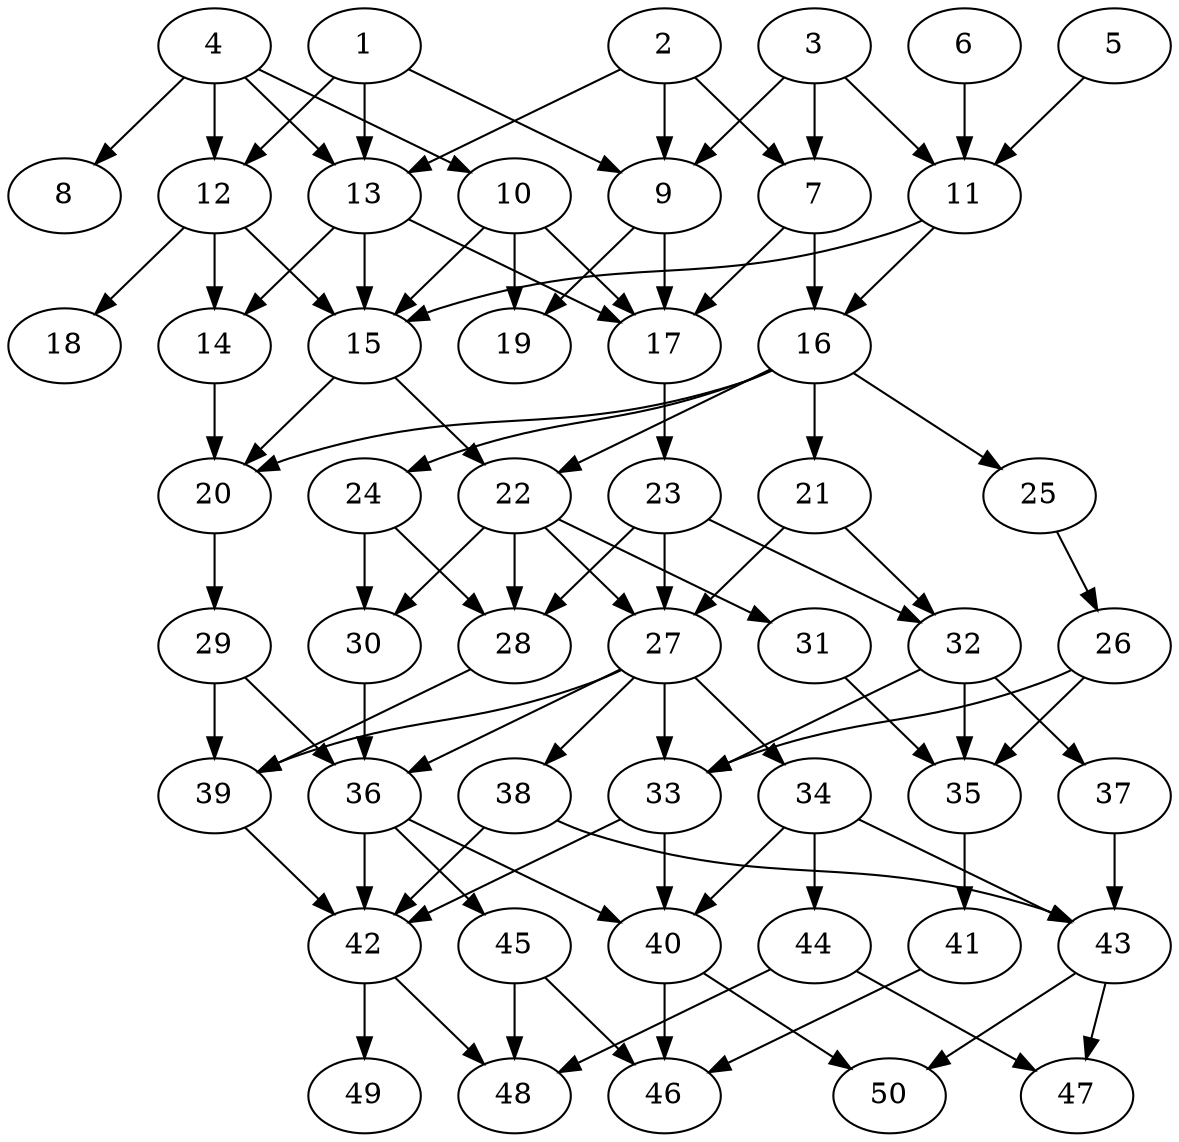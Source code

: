 // DAG automatically generated by daggen at Thu Oct  3 14:07:57 2019
// ./daggen --dot -n 50 --ccr 0.3 --fat 0.5 --regular 0.9 --density 0.5 --mindata 5242880 --maxdata 52428800 
digraph G {
  1 [size="128232107", alpha="0.05", expect_size="38469632"] 
  1 -> 9 [size ="38469632"]
  1 -> 12 [size ="38469632"]
  1 -> 13 [size ="38469632"]
  2 [size="146015573", alpha="0.03", expect_size="43804672"] 
  2 -> 7 [size ="43804672"]
  2 -> 9 [size ="43804672"]
  2 -> 13 [size ="43804672"]
  3 [size="154501120", alpha="0.17", expect_size="46350336"] 
  3 -> 7 [size ="46350336"]
  3 -> 9 [size ="46350336"]
  3 -> 11 [size ="46350336"]
  4 [size="49220267", alpha="0.04", expect_size="14766080"] 
  4 -> 8 [size ="14766080"]
  4 -> 10 [size ="14766080"]
  4 -> 12 [size ="14766080"]
  4 -> 13 [size ="14766080"]
  5 [size="166905173", alpha="0.00", expect_size="50071552"] 
  5 -> 11 [size ="50071552"]
  6 [size="17923413", alpha="0.06", expect_size="5377024"] 
  6 -> 11 [size ="5377024"]
  7 [size="28528640", alpha="0.05", expect_size="8558592"] 
  7 -> 16 [size ="8558592"]
  7 -> 17 [size ="8558592"]
  8 [size="170728107", alpha="0.15", expect_size="51218432"] 
  9 [size="109632853", alpha="0.04", expect_size="32889856"] 
  9 -> 17 [size ="32889856"]
  9 -> 19 [size ="32889856"]
  10 [size="49769813", alpha="0.12", expect_size="14930944"] 
  10 -> 15 [size ="14930944"]
  10 -> 17 [size ="14930944"]
  10 -> 19 [size ="14930944"]
  11 [size="102406827", alpha="0.14", expect_size="30722048"] 
  11 -> 15 [size ="30722048"]
  11 -> 16 [size ="30722048"]
  12 [size="142960640", alpha="0.03", expect_size="42888192"] 
  12 -> 14 [size ="42888192"]
  12 -> 15 [size ="42888192"]
  12 -> 18 [size ="42888192"]
  13 [size="170246827", alpha="0.12", expect_size="51074048"] 
  13 -> 14 [size ="51074048"]
  13 -> 15 [size ="51074048"]
  13 -> 17 [size ="51074048"]
  14 [size="149620053", alpha="0.00", expect_size="44886016"] 
  14 -> 20 [size ="44886016"]
  15 [size="22664533", alpha="0.16", expect_size="6799360"] 
  15 -> 20 [size ="6799360"]
  15 -> 22 [size ="6799360"]
  16 [size="26408960", alpha="0.03", expect_size="7922688"] 
  16 -> 20 [size ="7922688"]
  16 -> 21 [size ="7922688"]
  16 -> 22 [size ="7922688"]
  16 -> 24 [size ="7922688"]
  16 -> 25 [size ="7922688"]
  17 [size="70246400", alpha="0.06", expect_size="21073920"] 
  17 -> 23 [size ="21073920"]
  18 [size="108376747", alpha="0.10", expect_size="32513024"] 
  19 [size="65454080", alpha="0.01", expect_size="19636224"] 
  20 [size="99942400", alpha="0.04", expect_size="29982720"] 
  20 -> 29 [size ="29982720"]
  21 [size="35665920", alpha="0.02", expect_size="10699776"] 
  21 -> 27 [size ="10699776"]
  21 -> 32 [size ="10699776"]
  22 [size="146684587", alpha="0.16", expect_size="44005376"] 
  22 -> 27 [size ="44005376"]
  22 -> 28 [size ="44005376"]
  22 -> 30 [size ="44005376"]
  22 -> 31 [size ="44005376"]
  23 [size="169762133", alpha="0.08", expect_size="50928640"] 
  23 -> 27 [size ="50928640"]
  23 -> 28 [size ="50928640"]
  23 -> 32 [size ="50928640"]
  24 [size="107656533", alpha="0.03", expect_size="32296960"] 
  24 -> 28 [size ="32296960"]
  24 -> 30 [size ="32296960"]
  25 [size="108557653", alpha="0.18", expect_size="32567296"] 
  25 -> 26 [size ="32567296"]
  26 [size="75881813", alpha="0.13", expect_size="22764544"] 
  26 -> 33 [size ="22764544"]
  26 -> 35 [size ="22764544"]
  27 [size="99471360", alpha="0.09", expect_size="29841408"] 
  27 -> 33 [size ="29841408"]
  27 -> 34 [size ="29841408"]
  27 -> 36 [size ="29841408"]
  27 -> 38 [size ="29841408"]
  27 -> 39 [size ="29841408"]
  28 [size="148125013", alpha="0.04", expect_size="44437504"] 
  28 -> 39 [size ="44437504"]
  29 [size="68833280", alpha="0.12", expect_size="20649984"] 
  29 -> 36 [size ="20649984"]
  29 -> 39 [size ="20649984"]
  30 [size="73373013", alpha="0.03", expect_size="22011904"] 
  30 -> 36 [size ="22011904"]
  31 [size="107270827", alpha="0.05", expect_size="32181248"] 
  31 -> 35 [size ="32181248"]
  32 [size="124002987", alpha="0.04", expect_size="37200896"] 
  32 -> 33 [size ="37200896"]
  32 -> 35 [size ="37200896"]
  32 -> 37 [size ="37200896"]
  33 [size="94825813", alpha="0.01", expect_size="28447744"] 
  33 -> 40 [size ="28447744"]
  33 -> 42 [size ="28447744"]
  34 [size="156760747", alpha="0.15", expect_size="47028224"] 
  34 -> 40 [size ="47028224"]
  34 -> 43 [size ="47028224"]
  34 -> 44 [size ="47028224"]
  35 [size="26989227", alpha="0.11", expect_size="8096768"] 
  35 -> 41 [size ="8096768"]
  36 [size="169506133", alpha="0.07", expect_size="50851840"] 
  36 -> 40 [size ="50851840"]
  36 -> 42 [size ="50851840"]
  36 -> 45 [size ="50851840"]
  37 [size="112902827", alpha="0.10", expect_size="33870848"] 
  37 -> 43 [size ="33870848"]
  38 [size="25521493", alpha="0.04", expect_size="7656448"] 
  38 -> 42 [size ="7656448"]
  38 -> 43 [size ="7656448"]
  39 [size="60613973", alpha="0.05", expect_size="18184192"] 
  39 -> 42 [size ="18184192"]
  40 [size="153057280", alpha="0.16", expect_size="45917184"] 
  40 -> 46 [size ="45917184"]
  40 -> 50 [size ="45917184"]
  41 [size="20568747", alpha="0.09", expect_size="6170624"] 
  41 -> 46 [size ="6170624"]
  42 [size="62658560", alpha="0.19", expect_size="18797568"] 
  42 -> 48 [size ="18797568"]
  42 -> 49 [size ="18797568"]
  43 [size="90238293", alpha="0.08", expect_size="27071488"] 
  43 -> 47 [size ="27071488"]
  43 -> 50 [size ="27071488"]
  44 [size="98795520", alpha="0.09", expect_size="29638656"] 
  44 -> 47 [size ="29638656"]
  44 -> 48 [size ="29638656"]
  45 [size="63184213", alpha="0.01", expect_size="18955264"] 
  45 -> 46 [size ="18955264"]
  45 -> 48 [size ="18955264"]
  46 [size="145889280", alpha="0.00", expect_size="43766784"] 
  47 [size="41267200", alpha="0.10", expect_size="12380160"] 
  48 [size="116664320", alpha="0.17", expect_size="34999296"] 
  49 [size="148408320", alpha="0.10", expect_size="44522496"] 
  50 [size="27194027", alpha="0.11", expect_size="8158208"] 
}
